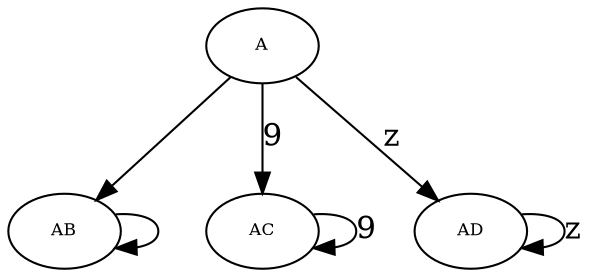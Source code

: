 digraph RGL__DirectedAdjacencyGraph {
    A [
        fontsize = 8,
        label = A
    ]

    AB [
        fontsize = 8,
        label = AB
    ]

    AC [
        fontsize = 8,
        label = AC
    ]

    AD [
        fontsize = 8,
        label = AD
    ]

    A -> AB [
        fontsize = 15,
        label = " "
    ]

    A -> AC [
        fontsize = 15,
        label = 9
    ]

    A -> AD [
        fontsize = 15,
        label = z
    ]

    AB -> AB [
        fontsize = 15,
        label = " "
    ]

    AC -> AC [
        fontsize = 15,
        label = 9
    ]

    AD -> AD [
        fontsize = 15,
        label = z
    ]
}
